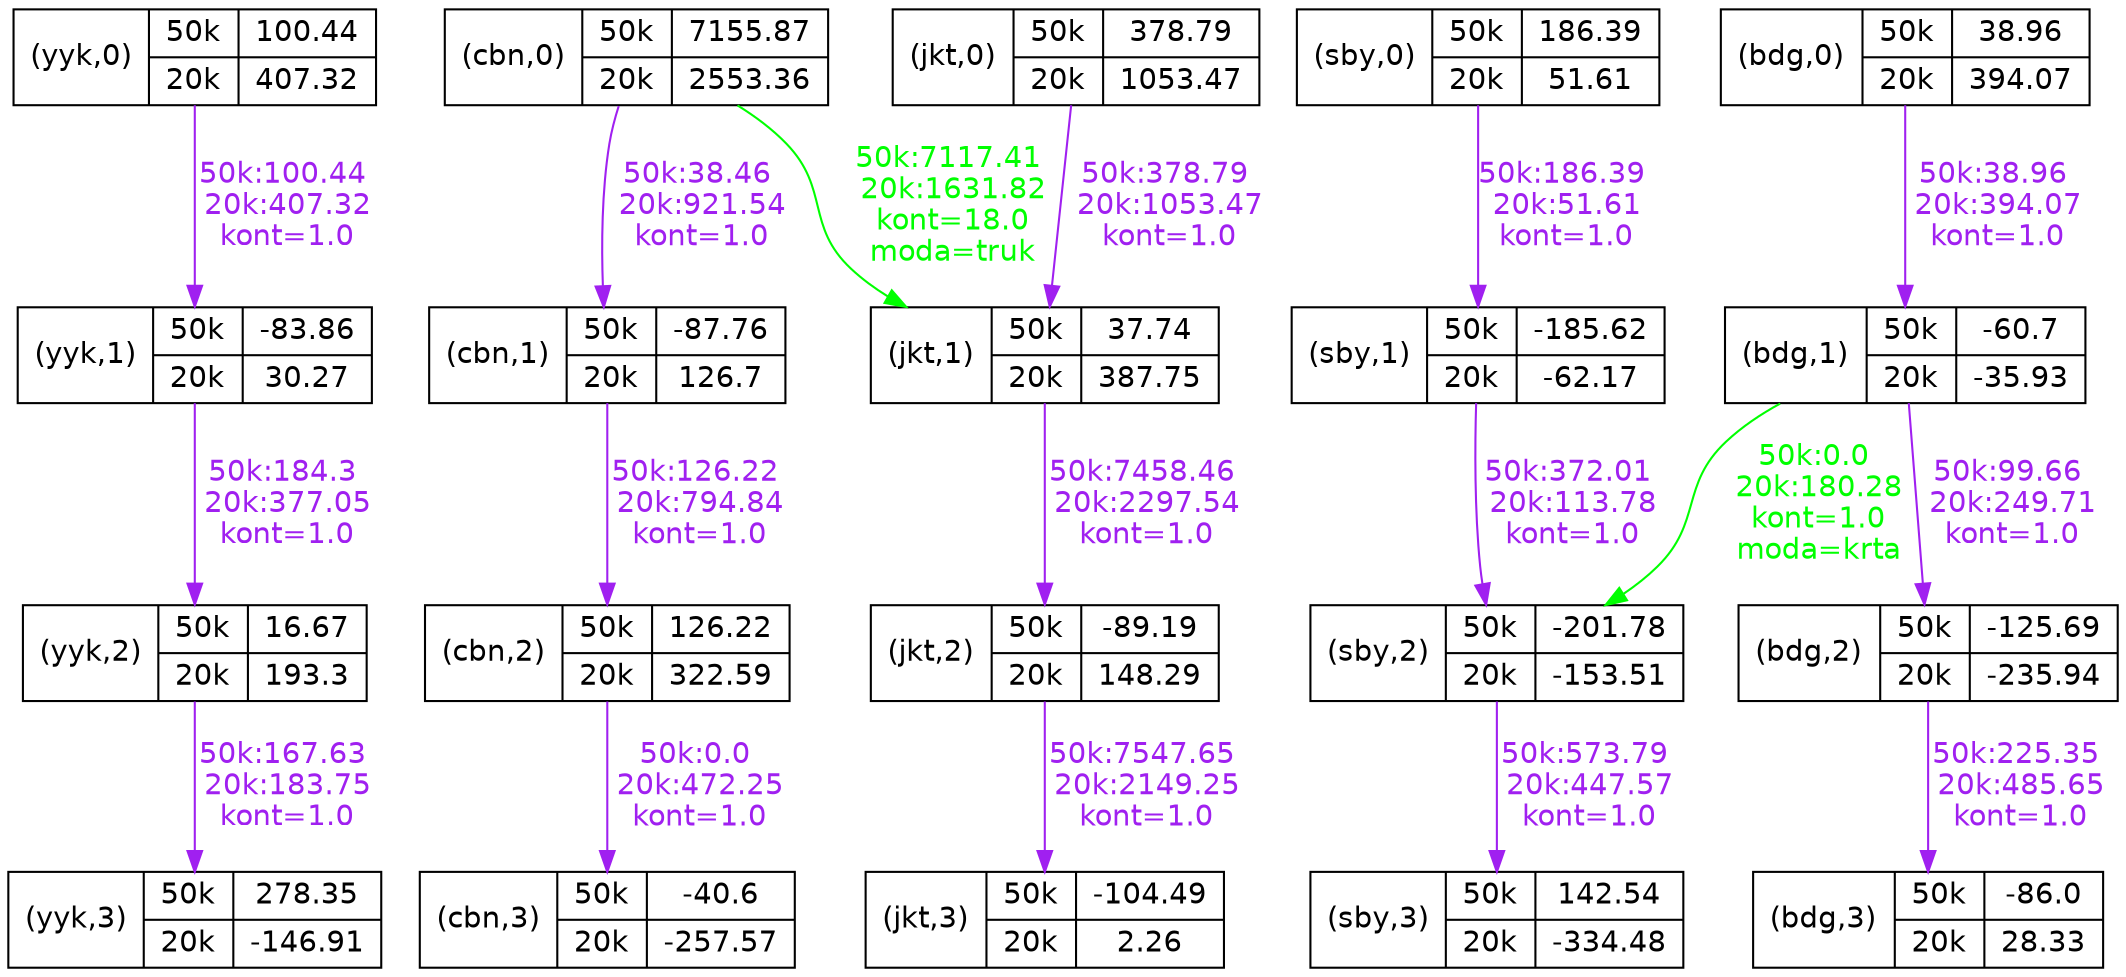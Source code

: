 digraph complete {
    node [shape=record];    "(yyk,0)" [label="(yyk,0)
| {50k|20k} |{{100.44} | {407.32}}"] [fontname="Helvetica"] [pos="yyk,0!"];
    "(yyk,3)" [label="(yyk,3)
 | {50k|20k} |{{278.35} | {-146.91}}"] [fontname="Helvetica"] [pos="yyk,3!"];
    "(cbn,2)" [label="(cbn,2)
 | {50k|20k} |{{126.22} | {322.59}}"] [fontname="Helvetica"] [pos="cbn,2!"];
    "(cbn,1)" [label="(cbn,1)
 | {50k|20k} |{{-87.76} | {126.7}}"] [fontname="Helvetica"] [pos="cbn,1!"];
    "(jkt,3)" [label="(jkt,3)
 | {50k|20k} |{{-104.49} | {2.26}}"] [fontname="Helvetica"] [pos="jkt,3!"];
    "(bdg,3)" [label="(bdg,3)
 | {50k|20k} |{{-86.0} | {28.33}}"] [fontname="Helvetica"] [pos="bdg,3!"];
    "(cbn,3)" [label="(cbn,3)
 | {50k|20k} |{{-40.6} | {-257.57}}"] [fontname="Helvetica"] [pos="cbn,3!"];
    "(cbn,0)" [label="(cbn,0)
| {50k|20k} |{{7155.87} | {2553.36}}"] [fontname="Helvetica"] [pos="cbn,0!"];
    "(sby,3)" [label="(sby,3)
 | {50k|20k} |{{142.54} | {-334.48}}"] [fontname="Helvetica"] [pos="sby,3!"];
    "(sby,1)" [label="(sby,1)
 | {50k|20k} |{{-185.62} | {-62.17}}"] [fontname="Helvetica"] [pos="sby,1!"];
    "(bdg,2)" [label="(bdg,2)
 | {50k|20k} |{{-125.69} | {-235.94}}"] [fontname="Helvetica"] [pos="bdg,2!"];
    "(yyk,1)" [label="(yyk,1)
 | {50k|20k} |{{-83.86} | {30.27}}"] [fontname="Helvetica"] [pos="yyk,1!"];
    "(jkt,1)" [label="(jkt,1)
 | {50k|20k} |{{37.74} | {387.75}}"] [fontname="Helvetica"] [pos="jkt,1!"];
    "(jkt,0)" [label="(jkt,0)
| {50k|20k} |{{378.79} | {1053.47}}"] [fontname="Helvetica"] [pos="jkt,0!"];
    "(sby,2)" [label="(sby,2)
 | {50k|20k} |{{-201.78} | {-153.51}}"] [fontname="Helvetica"] [pos="sby,2!"];
    "(yyk,2)" [label="(yyk,2)
 | {50k|20k} |{{16.67} | {193.3}}"] [fontname="Helvetica"] [pos="yyk,2!"];
    "(bdg,0)" [label="(bdg,0)
| {50k|20k} |{{38.96} | {394.07}}"] [fontname="Helvetica"] [pos="bdg,0!"];
    "(jkt,2)" [label="(jkt,2)
 | {50k|20k} |{{-89.19} | {148.29}}"] [fontname="Helvetica"] [pos="jkt,2!"];
    "(bdg,1)" [label="(bdg,1)
 | {50k|20k} |{{-60.7} | {-35.93}}"] [fontname="Helvetica"] [pos="bdg,1!"];
    "(sby,0)" [label="(sby,0)
| {50k|20k} |{{186.39} | {51.61}}"] [fontname="Helvetica"] [pos="sby,0!"];
    "(yyk,0)" -> "(yyk,1)" [label="50k:100.44
 20k:407.32
 kont=1.0"] [fontcolor=purple] [color=purple] [fontname="Helvetica"] [nojust=true];
    "(cbn,2)" -> "(cbn,3)" [label="50k:0.0
 20k:472.25
 kont=1.0"] [fontcolor=purple] [color=purple] [fontname="Helvetica"] [nojust=true];
    "(cbn,1)" -> "(cbn,2)" [label="50k:126.22
 20k:794.84
 kont=1.0"] [fontcolor=purple] [color=purple] [fontname="Helvetica"] [nojust=true];
    "(cbn,0)" -> "(jkt,1)" [label="50k:7117.41
 20k:1631.82
 kont=18.0
 moda=truk"] [fontcolor=green] [color=green] [fontname="Helvetica"] [nojust=true];
    "(cbn,0)" -> "(cbn,1)" [label="50k:38.46
 20k:921.54
 kont=1.0"] [fontcolor=purple] [color=purple] [fontname="Helvetica"] [nojust=true];
    "(sby,1)" -> "(sby,2)" [label="50k:372.01
 20k:113.78
 kont=1.0"] [fontcolor=purple] [color=purple] [fontname="Helvetica"] [nojust=true];
    "(bdg,2)" -> "(bdg,3)" [label="50k:225.35
 20k:485.65
 kont=1.0"] [fontcolor=purple] [color=purple] [fontname="Helvetica"] [nojust=true];
    "(yyk,1)" -> "(yyk,2)" [label="50k:184.3
 20k:377.05
 kont=1.0"] [fontcolor=purple] [color=purple] [fontname="Helvetica"] [nojust=true];
    "(jkt,1)" -> "(jkt,2)" [label="50k:7458.46
 20k:2297.54
 kont=1.0"] [fontcolor=purple] [color=purple] [fontname="Helvetica"] [nojust=true];
    "(jkt,0)" -> "(jkt,1)" [label="50k:378.79
 20k:1053.47
 kont=1.0"] [fontcolor=purple] [color=purple] [fontname="Helvetica"] [nojust=true];
    "(sby,2)" -> "(sby,3)" [label="50k:573.79
 20k:447.57
 kont=1.0"] [fontcolor=purple] [color=purple] [fontname="Helvetica"] [nojust=true];
    "(yyk,2)" -> "(yyk,3)" [label="50k:167.63
 20k:183.75
 kont=1.0"] [fontcolor=purple] [color=purple] [fontname="Helvetica"] [nojust=true];
    "(bdg,0)" -> "(bdg,1)" [label="50k:38.96
 20k:394.07
 kont=1.0"] [fontcolor=purple] [color=purple] [fontname="Helvetica"] [nojust=true];
    "(jkt,2)" -> "(jkt,3)" [label="50k:7547.65
 20k:2149.25
 kont=1.0"] [fontcolor=purple] [color=purple] [fontname="Helvetica"] [nojust=true];
    "(bdg,1)" -> "(bdg,2)" [label="50k:99.66
 20k:249.71
 kont=1.0"] [fontcolor=purple] [color=purple] [fontname="Helvetica"] [nojust=true];
    "(bdg,1)" -> "(sby,2)" [label="50k:0.0
 20k:180.28
 kont=1.0
 moda=krta"] [fontcolor=green] [color=green] [fontname="Helvetica"] [nojust=true];
    "(sby,0)" -> "(sby,1)" [label="50k:186.39
 20k:51.61
 kont=1.0"] [fontcolor=purple] [color=purple] [fontname="Helvetica"] [nojust=true];
}
